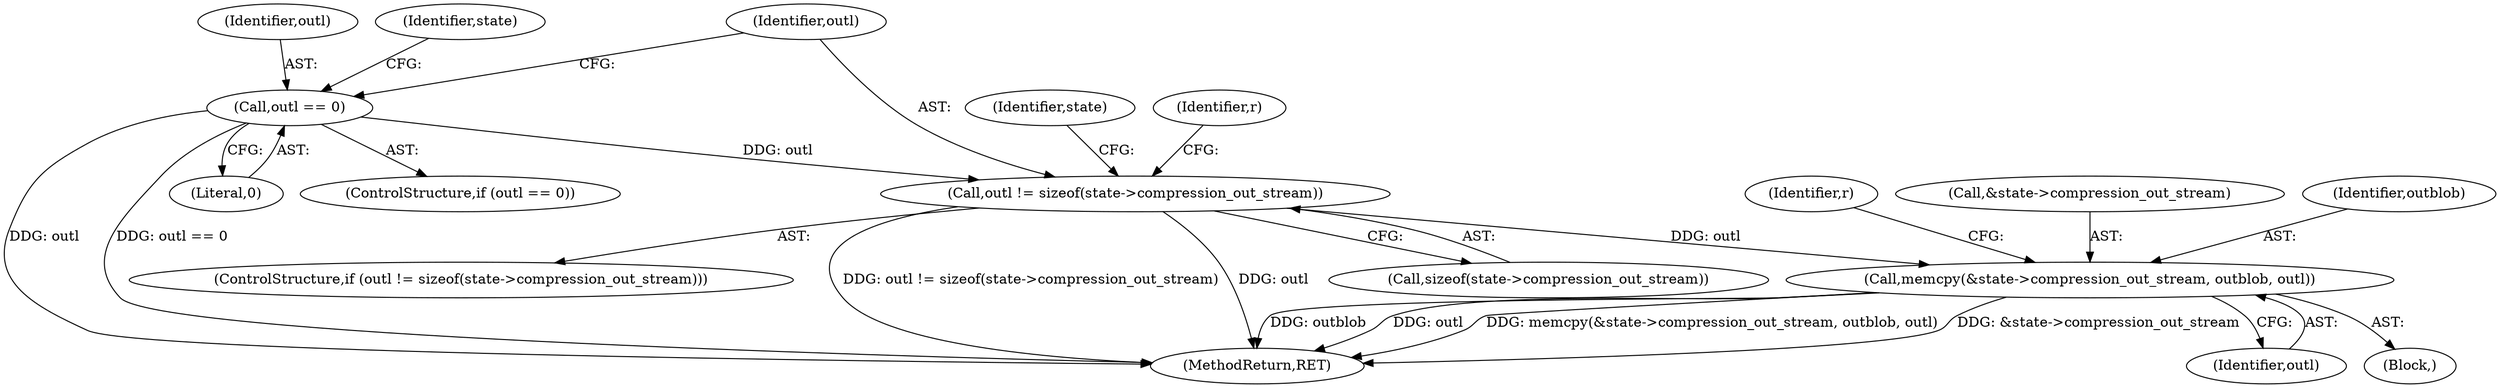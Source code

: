 digraph "1_src_3095060f479b86288e31c79ecbc5131a66bcd2f9_6@API" {
"1000217" [label="(Call,memcpy(&state->compression_out_stream, outblob, outl))"];
"1000199" [label="(Call,outl != sizeof(state->compression_out_stream))"];
"1000189" [label="(Call,outl == 0)"];
"1000190" [label="(Identifier,outl)"];
"1000189" [label="(Call,outl == 0)"];
"1000225" [label="(Identifier,r)"];
"1000232" [label="(MethodReturn,RET)"];
"1000214" [label="(Identifier,state)"];
"1000191" [label="(Literal,0)"];
"1000211" [label="(Block,)"];
"1000201" [label="(Call,sizeof(state->compression_out_stream))"];
"1000188" [label="(ControlStructure,if (outl == 0))"];
"1000223" [label="(Identifier,outl)"];
"1000218" [label="(Call,&state->compression_out_stream)"];
"1000194" [label="(Identifier,state)"];
"1000200" [label="(Identifier,outl)"];
"1000198" [label="(ControlStructure,if (outl != sizeof(state->compression_out_stream)))"];
"1000207" [label="(Identifier,r)"];
"1000217" [label="(Call,memcpy(&state->compression_out_stream, outblob, outl))"];
"1000222" [label="(Identifier,outblob)"];
"1000199" [label="(Call,outl != sizeof(state->compression_out_stream))"];
"1000217" -> "1000211"  [label="AST: "];
"1000217" -> "1000223"  [label="CFG: "];
"1000218" -> "1000217"  [label="AST: "];
"1000222" -> "1000217"  [label="AST: "];
"1000223" -> "1000217"  [label="AST: "];
"1000225" -> "1000217"  [label="CFG: "];
"1000217" -> "1000232"  [label="DDG: outl"];
"1000217" -> "1000232"  [label="DDG: memcpy(&state->compression_out_stream, outblob, outl)"];
"1000217" -> "1000232"  [label="DDG: &state->compression_out_stream"];
"1000217" -> "1000232"  [label="DDG: outblob"];
"1000199" -> "1000217"  [label="DDG: outl"];
"1000199" -> "1000198"  [label="AST: "];
"1000199" -> "1000201"  [label="CFG: "];
"1000200" -> "1000199"  [label="AST: "];
"1000201" -> "1000199"  [label="AST: "];
"1000207" -> "1000199"  [label="CFG: "];
"1000214" -> "1000199"  [label="CFG: "];
"1000199" -> "1000232"  [label="DDG: outl != sizeof(state->compression_out_stream)"];
"1000199" -> "1000232"  [label="DDG: outl"];
"1000189" -> "1000199"  [label="DDG: outl"];
"1000189" -> "1000188"  [label="AST: "];
"1000189" -> "1000191"  [label="CFG: "];
"1000190" -> "1000189"  [label="AST: "];
"1000191" -> "1000189"  [label="AST: "];
"1000194" -> "1000189"  [label="CFG: "];
"1000200" -> "1000189"  [label="CFG: "];
"1000189" -> "1000232"  [label="DDG: outl"];
"1000189" -> "1000232"  [label="DDG: outl == 0"];
}
